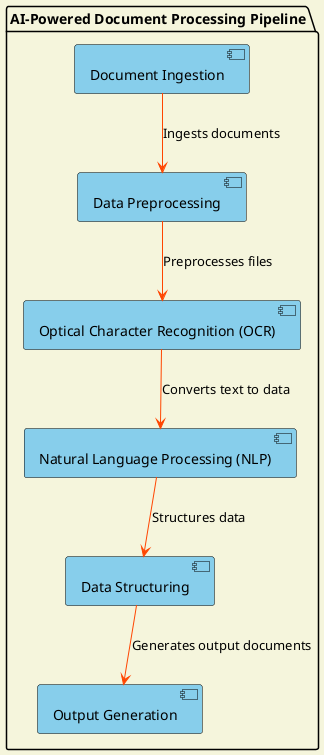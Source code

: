 @startuml
!define RECTANGLE_COLOR #87CEEB
!define ARROW_COLOR #FF4500
skinparam backgroundColor #F5F5DC
skinparam component {
    BackgroundColor RECTANGLE_COLOR
    BorderColor black
}
skinparam arrow {
    Color ARROW_COLOR
    LineStyle solid
}

package "AI-Powered Document Processing Pipeline" {
    [Document Ingestion] as Ingestion
    [Data Preprocessing] as Preprocessing
    [Optical Character Recognition (OCR)] as OCR
    [Natural Language Processing (NLP)] as NLP
    [Data Structuring] as Structuring
    [Output Generation] as Output

    Ingestion --> Preprocessing : Ingests documents
    Preprocessing --> OCR : Preprocesses files
    OCR --> NLP : Converts text to data
    NLP --> Structuring : Structures data
    Structuring --> Output : Generates output documents
}

@enduml
